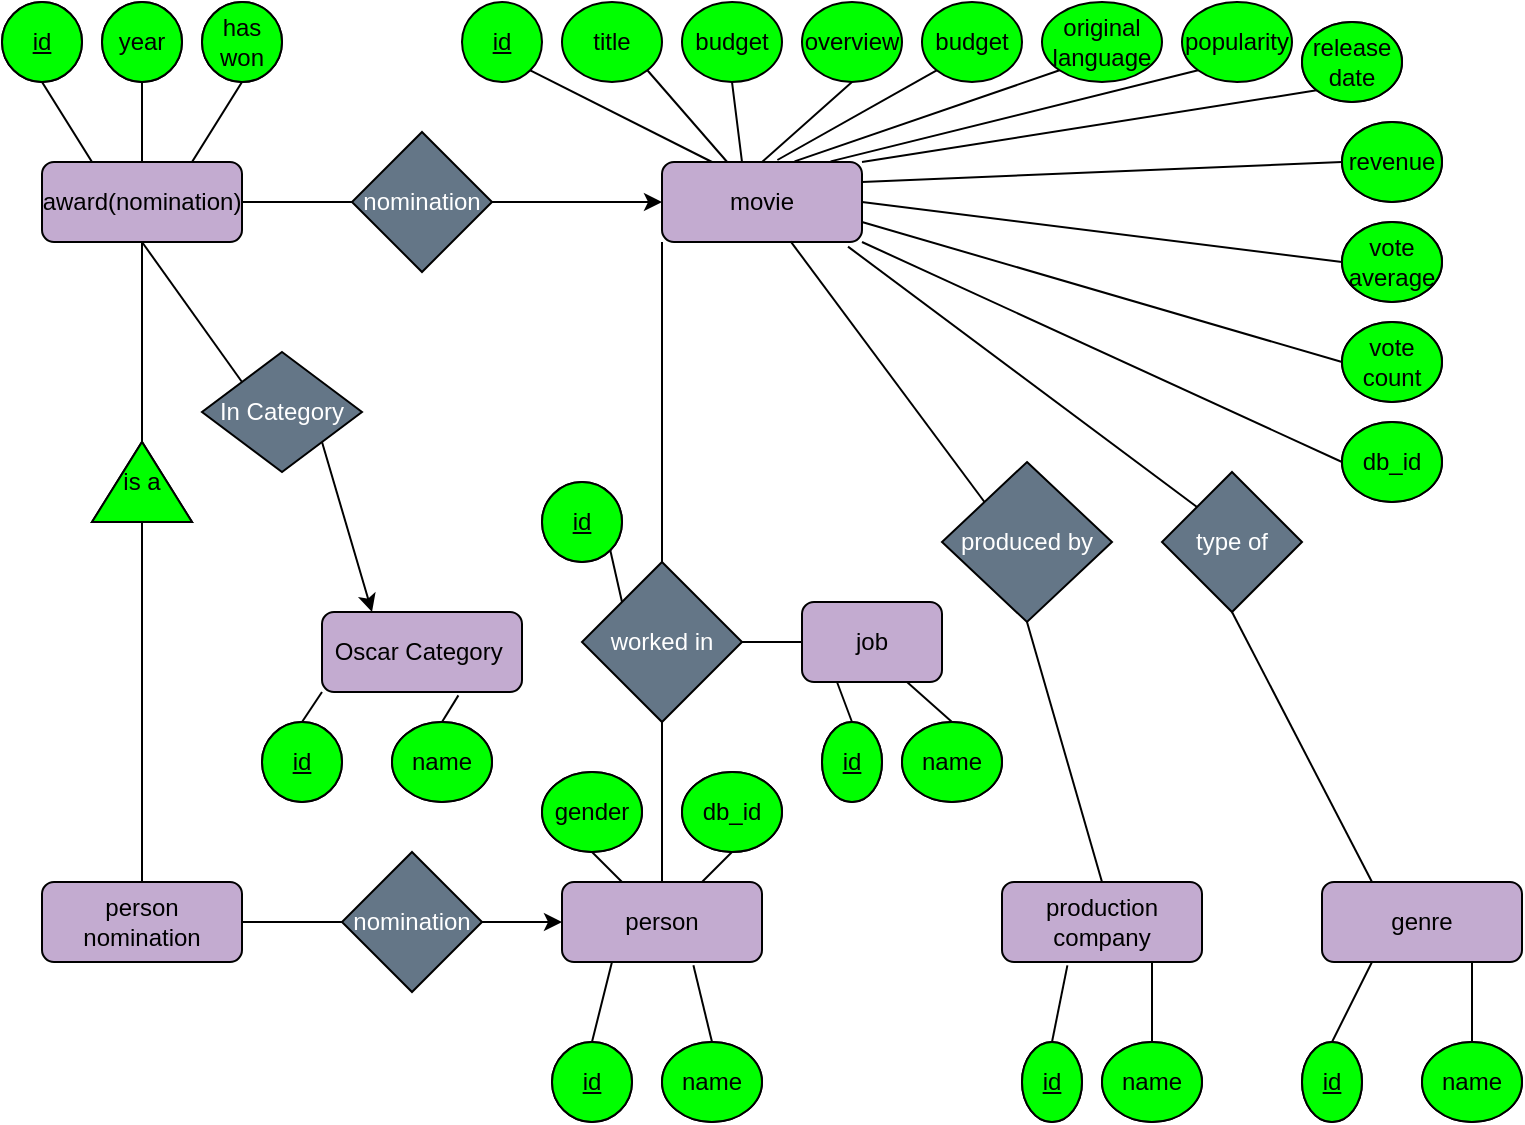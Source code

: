 <mxfile version="16.1.2" type="github">
  <diagram id="UymteN3uJPmxWQYztlvr" name="Page-1">
    <mxGraphModel dx="1209" dy="684" grid="1" gridSize="10" guides="1" tooltips="1" connect="1" arrows="1" fold="1" page="1" pageScale="1" pageWidth="850" pageHeight="1100" math="0" shadow="0">
      <root>
        <mxCell id="0" />
        <mxCell id="1" parent="0" />
        <mxCell id="pxhSSmq2vR4YPbRjKJ-k-43" style="rounded=0;orthogonalLoop=1;jettySize=auto;html=1;entryX=0;entryY=0.5;entryDx=0;entryDy=0;startArrow=none;startFill=0;endArrow=none;endFill=0;" edge="1" parent="1" target="pxhSSmq2vR4YPbRjKJ-k-39">
          <mxGeometry relative="1" as="geometry">
            <mxPoint x="440" y="150" as="sourcePoint" />
          </mxGeometry>
        </mxCell>
        <mxCell id="J_6dSlRU8AT6vWIgHPZq-2" value="movie" style="rounded=1;whiteSpace=wrap;html=1;fillColor=#C3ABD0;" parent="1" vertex="1">
          <mxGeometry x="340" y="110" width="100" height="40" as="geometry" />
        </mxCell>
        <mxCell id="J_6dSlRU8AT6vWIgHPZq-3" value="genre" style="rounded=1;whiteSpace=wrap;html=1;fillColor=#C3ABD0;" parent="1" vertex="1">
          <mxGeometry x="670" y="470" width="100" height="40" as="geometry" />
        </mxCell>
        <mxCell id="J_6dSlRU8AT6vWIgHPZq-5" value="production company" style="rounded=1;whiteSpace=wrap;html=1;fillColor=#C3ABD0;" parent="1" vertex="1">
          <mxGeometry x="510" y="470" width="100" height="40" as="geometry" />
        </mxCell>
        <mxCell id="J_6dSlRU8AT6vWIgHPZq-7" value="award(nomination)" style="rounded=1;whiteSpace=wrap;html=1;fillColor=#C3ABD0;" parent="1" vertex="1">
          <mxGeometry x="30" y="110" width="100" height="40" as="geometry" />
        </mxCell>
        <mxCell id="J_6dSlRU8AT6vWIgHPZq-9" value="person" style="rounded=1;whiteSpace=wrap;html=1;fillColor=#C3ABD0;" parent="1" vertex="1">
          <mxGeometry x="290" y="470" width="100" height="40" as="geometry" />
        </mxCell>
        <mxCell id="J_6dSlRU8AT6vWIgHPZq-11" value="&lt;font color=&quot;#ffffff&quot;&gt;nomination&lt;/font&gt;" style="rhombus;whiteSpace=wrap;html=1;fillColor=#647687;" parent="1" vertex="1">
          <mxGeometry x="185" y="95" width="70" height="70" as="geometry" />
        </mxCell>
        <mxCell id="J_6dSlRU8AT6vWIgHPZq-13" value="&lt;font color=&quot;#ffffff&quot;&gt;produced by&lt;/font&gt;" style="rhombus;whiteSpace=wrap;html=1;fillColor=#647687;" parent="1" vertex="1">
          <mxGeometry x="480" y="260" width="85" height="80" as="geometry" />
        </mxCell>
        <mxCell id="J_6dSlRU8AT6vWIgHPZq-14" value="&lt;font color=&quot;#ffffff&quot;&gt;type of&lt;/font&gt;" style="rhombus;whiteSpace=wrap;html=1;fillColor=#647687;" parent="1" vertex="1">
          <mxGeometry x="590" y="265" width="70" height="70" as="geometry" />
        </mxCell>
        <mxCell id="pxhSSmq2vR4YPbRjKJ-k-85" style="edgeStyle=none;rounded=0;orthogonalLoop=1;jettySize=auto;html=1;exitX=0;exitY=0;exitDx=0;exitDy=0;entryX=1;entryY=1;entryDx=0;entryDy=0;startArrow=none;startFill=0;endArrow=none;endFill=0;" edge="1" parent="1" source="J_6dSlRU8AT6vWIgHPZq-15" target="pxhSSmq2vR4YPbRjKJ-k-83">
          <mxGeometry relative="1" as="geometry" />
        </mxCell>
        <mxCell id="pxhSSmq2vR4YPbRjKJ-k-92" style="edgeStyle=none;rounded=0;orthogonalLoop=1;jettySize=auto;html=1;exitX=1;exitY=0.5;exitDx=0;exitDy=0;entryX=0;entryY=0.5;entryDx=0;entryDy=0;startArrow=none;startFill=0;endArrow=none;endFill=0;" edge="1" parent="1" source="J_6dSlRU8AT6vWIgHPZq-15" target="pxhSSmq2vR4YPbRjKJ-k-87">
          <mxGeometry relative="1" as="geometry" />
        </mxCell>
        <mxCell id="J_6dSlRU8AT6vWIgHPZq-15" value="&lt;font color=&quot;#ffffff&quot;&gt;worked in&lt;/font&gt;" style="rhombus;whiteSpace=wrap;html=1;fillColor=#647687;" parent="1" vertex="1">
          <mxGeometry x="300" y="310" width="80" height="80" as="geometry" />
        </mxCell>
        <mxCell id="pxhSSmq2vR4YPbRjKJ-k-1" value="" style="endArrow=none;html=1;rounded=0;exitX=0.643;exitY=0.992;exitDx=0;exitDy=0;entryX=0;entryY=0;entryDx=0;entryDy=0;exitPerimeter=0;" edge="1" parent="1" source="J_6dSlRU8AT6vWIgHPZq-2" target="J_6dSlRU8AT6vWIgHPZq-13">
          <mxGeometry width="50" height="50" relative="1" as="geometry">
            <mxPoint x="470" y="210" as="sourcePoint" />
            <mxPoint x="520" y="160" as="targetPoint" />
          </mxGeometry>
        </mxCell>
        <mxCell id="pxhSSmq2vR4YPbRjKJ-k-2" value="" style="endArrow=none;html=1;rounded=0;exitX=0.5;exitY=1;exitDx=0;exitDy=0;entryX=0.5;entryY=0;entryDx=0;entryDy=0;" edge="1" parent="1" source="J_6dSlRU8AT6vWIgHPZq-13" target="J_6dSlRU8AT6vWIgHPZq-5">
          <mxGeometry width="50" height="50" relative="1" as="geometry">
            <mxPoint x="600" y="300" as="sourcePoint" />
            <mxPoint x="650" y="250" as="targetPoint" />
            <Array as="points" />
          </mxGeometry>
        </mxCell>
        <mxCell id="pxhSSmq2vR4YPbRjKJ-k-3" value="" style="endArrow=none;html=1;rounded=0;exitX=0.93;exitY=1.058;exitDx=0;exitDy=0;entryX=0;entryY=0;entryDx=0;entryDy=0;exitPerimeter=0;" edge="1" parent="1" source="J_6dSlRU8AT6vWIgHPZq-2" target="J_6dSlRU8AT6vWIgHPZq-14">
          <mxGeometry width="50" height="50" relative="1" as="geometry">
            <mxPoint x="440" y="80" as="sourcePoint" />
            <mxPoint x="490" y="30" as="targetPoint" />
          </mxGeometry>
        </mxCell>
        <mxCell id="pxhSSmq2vR4YPbRjKJ-k-4" value="" style="endArrow=none;html=1;rounded=0;entryX=0.25;entryY=0;entryDx=0;entryDy=0;exitX=0.5;exitY=1;exitDx=0;exitDy=0;" edge="1" parent="1" source="J_6dSlRU8AT6vWIgHPZq-14" target="J_6dSlRU8AT6vWIgHPZq-3">
          <mxGeometry width="50" height="50" relative="1" as="geometry">
            <mxPoint x="610" y="80" as="sourcePoint" />
            <mxPoint x="660" y="30" as="targetPoint" />
            <Array as="points" />
          </mxGeometry>
        </mxCell>
        <mxCell id="pxhSSmq2vR4YPbRjKJ-k-6" value="" style="endArrow=none;html=1;rounded=0;exitX=0.5;exitY=0;exitDx=0;exitDy=0;entryX=0;entryY=1;entryDx=0;entryDy=0;" edge="1" parent="1" source="J_6dSlRU8AT6vWIgHPZq-15" target="J_6dSlRU8AT6vWIgHPZq-2">
          <mxGeometry width="50" height="50" relative="1" as="geometry">
            <mxPoint x="340" y="200" as="sourcePoint" />
            <mxPoint x="390" y="150" as="targetPoint" />
          </mxGeometry>
        </mxCell>
        <mxCell id="pxhSSmq2vR4YPbRjKJ-k-7" value="" style="endArrow=none;html=1;rounded=0;exitX=0.5;exitY=0;exitDx=0;exitDy=0;entryX=0.5;entryY=1;entryDx=0;entryDy=0;" edge="1" parent="1" source="J_6dSlRU8AT6vWIgHPZq-9" target="J_6dSlRU8AT6vWIgHPZq-15">
          <mxGeometry width="50" height="50" relative="1" as="geometry">
            <mxPoint x="350" y="310" as="sourcePoint" />
            <mxPoint x="400" y="260" as="targetPoint" />
          </mxGeometry>
        </mxCell>
        <mxCell id="pxhSSmq2vR4YPbRjKJ-k-8" value="" style="endArrow=classic;html=1;rounded=0;exitX=1;exitY=0.5;exitDx=0;exitDy=0;endFill=1;" edge="1" parent="1" source="J_6dSlRU8AT6vWIgHPZq-11">
          <mxGeometry width="50" height="50" relative="1" as="geometry">
            <mxPoint x="290" y="180" as="sourcePoint" />
            <mxPoint x="340" y="130" as="targetPoint" />
          </mxGeometry>
        </mxCell>
        <mxCell id="pxhSSmq2vR4YPbRjKJ-k-9" value="" style="endArrow=none;html=1;rounded=0;entryX=0;entryY=0.5;entryDx=0;entryDy=0;exitX=1;exitY=0.5;exitDx=0;exitDy=0;" edge="1" parent="1" source="J_6dSlRU8AT6vWIgHPZq-7" target="J_6dSlRU8AT6vWIgHPZq-11">
          <mxGeometry width="50" height="50" relative="1" as="geometry">
            <mxPoint x="170" y="270" as="sourcePoint" />
            <mxPoint x="220" y="220" as="targetPoint" />
          </mxGeometry>
        </mxCell>
        <mxCell id="pxhSSmq2vR4YPbRjKJ-k-12" value="&lt;font color=&quot;#ffffff&quot;&gt;In Category&lt;/font&gt;" style="rhombus;whiteSpace=wrap;html=1;fillColor=#647687;" vertex="1" parent="1">
          <mxGeometry x="110" y="205" width="80" height="60" as="geometry" />
        </mxCell>
        <mxCell id="pxhSSmq2vR4YPbRjKJ-k-14" value="Oscar Category&amp;nbsp;" style="rounded=1;whiteSpace=wrap;html=1;fillColor=#C3ABD0;" vertex="1" parent="1">
          <mxGeometry x="170" y="335" width="100" height="40" as="geometry" />
        </mxCell>
        <mxCell id="pxhSSmq2vR4YPbRjKJ-k-15" value="" style="endArrow=none;html=1;rounded=0;entryX=1;entryY=1;entryDx=0;entryDy=0;exitX=0.25;exitY=0;exitDx=0;exitDy=0;endFill=0;startArrow=classic;startFill=1;" edge="1" parent="1" source="pxhSSmq2vR4YPbRjKJ-k-14" target="pxhSSmq2vR4YPbRjKJ-k-12">
          <mxGeometry width="50" height="50" relative="1" as="geometry">
            <mxPoint x="130" y="520" as="sourcePoint" />
            <mxPoint x="180" y="470" as="targetPoint" />
          </mxGeometry>
        </mxCell>
        <mxCell id="pxhSSmq2vR4YPbRjKJ-k-16" value="" style="endArrow=none;html=1;rounded=0;entryX=0.5;entryY=1;entryDx=0;entryDy=0;exitX=0;exitY=0;exitDx=0;exitDy=0;" edge="1" parent="1" source="pxhSSmq2vR4YPbRjKJ-k-12" target="J_6dSlRU8AT6vWIgHPZq-7">
          <mxGeometry width="50" height="50" relative="1" as="geometry">
            <mxPoint x="90" y="370" as="sourcePoint" />
            <mxPoint x="140" y="320" as="targetPoint" />
          </mxGeometry>
        </mxCell>
        <mxCell id="pxhSSmq2vR4YPbRjKJ-k-17" value="is a" style="triangle;whiteSpace=wrap;html=1;direction=north;" vertex="1" parent="1">
          <mxGeometry x="55" y="250" width="50" height="40" as="geometry" />
        </mxCell>
        <mxCell id="pxhSSmq2vR4YPbRjKJ-k-19" value="person nomination" style="rounded=1;whiteSpace=wrap;html=1;fillColor=#C3ABD0;" vertex="1" parent="1">
          <mxGeometry x="30" y="470" width="100" height="40" as="geometry" />
        </mxCell>
        <mxCell id="pxhSSmq2vR4YPbRjKJ-k-20" value="" style="endArrow=none;html=1;rounded=0;exitX=1;exitY=0.5;exitDx=0;exitDy=0;" edge="1" parent="1" source="pxhSSmq2vR4YPbRjKJ-k-17">
          <mxGeometry width="50" height="50" relative="1" as="geometry">
            <mxPoint x="30" y="200" as="sourcePoint" />
            <mxPoint x="80" y="150" as="targetPoint" />
          </mxGeometry>
        </mxCell>
        <mxCell id="pxhSSmq2vR4YPbRjKJ-k-23" value="&lt;font color=&quot;#ffffff&quot;&gt;nomination&lt;/font&gt;" style="rhombus;whiteSpace=wrap;html=1;fillColor=#647687;" vertex="1" parent="1">
          <mxGeometry x="180" y="455" width="70" height="70" as="geometry" />
        </mxCell>
        <mxCell id="pxhSSmq2vR4YPbRjKJ-k-25" value="" style="endArrow=none;html=1;rounded=0;entryX=0;entryY=0.5;entryDx=0;entryDy=0;exitX=1;exitY=0.5;exitDx=0;exitDy=0;" edge="1" parent="1" source="pxhSSmq2vR4YPbRjKJ-k-19" target="pxhSSmq2vR4YPbRjKJ-k-23">
          <mxGeometry width="50" height="50" relative="1" as="geometry">
            <mxPoint x="125" y="489.5" as="sourcePoint" />
            <mxPoint x="180" y="489.5" as="targetPoint" />
          </mxGeometry>
        </mxCell>
        <mxCell id="pxhSSmq2vR4YPbRjKJ-k-26" value="" style="endArrow=classic;html=1;rounded=0;exitX=1;exitY=0.5;exitDx=0;exitDy=0;endFill=1;entryX=0;entryY=0.5;entryDx=0;entryDy=0;" edge="1" parent="1" source="pxhSSmq2vR4YPbRjKJ-k-23" target="J_6dSlRU8AT6vWIgHPZq-9">
          <mxGeometry width="50" height="50" relative="1" as="geometry">
            <mxPoint x="250" y="489.5" as="sourcePoint" />
            <mxPoint x="335" y="489.5" as="targetPoint" />
          </mxGeometry>
        </mxCell>
        <mxCell id="pxhSSmq2vR4YPbRjKJ-k-54" style="edgeStyle=none;rounded=0;orthogonalLoop=1;jettySize=auto;html=1;exitX=1;exitY=1;exitDx=0;exitDy=0;entryX=0.25;entryY=0;entryDx=0;entryDy=0;startArrow=none;startFill=0;endArrow=none;endFill=0;" edge="1" parent="1" source="pxhSSmq2vR4YPbRjKJ-k-27" target="J_6dSlRU8AT6vWIgHPZq-2">
          <mxGeometry relative="1" as="geometry" />
        </mxCell>
        <mxCell id="pxhSSmq2vR4YPbRjKJ-k-27" value="&lt;u&gt;id&lt;/u&gt;" style="ellipse;whiteSpace=wrap;html=1;fillColor=#00FF00;" vertex="1" parent="1">
          <mxGeometry x="240" y="30" width="40" height="40" as="geometry" />
        </mxCell>
        <mxCell id="pxhSSmq2vR4YPbRjKJ-k-53" style="edgeStyle=none;rounded=0;orthogonalLoop=1;jettySize=auto;html=1;exitX=1;exitY=1;exitDx=0;exitDy=0;startArrow=none;startFill=0;endArrow=none;endFill=0;" edge="1" parent="1" source="pxhSSmq2vR4YPbRjKJ-k-28" target="J_6dSlRU8AT6vWIgHPZq-2">
          <mxGeometry relative="1" as="geometry" />
        </mxCell>
        <mxCell id="pxhSSmq2vR4YPbRjKJ-k-28" value="title" style="ellipse;whiteSpace=wrap;html=1;fillColor=#00FF00;" vertex="1" parent="1">
          <mxGeometry x="290" y="30" width="50" height="40" as="geometry" />
        </mxCell>
        <mxCell id="pxhSSmq2vR4YPbRjKJ-k-52" style="edgeStyle=none;rounded=0;orthogonalLoop=1;jettySize=auto;html=1;exitX=0.5;exitY=1;exitDx=0;exitDy=0;startArrow=none;startFill=0;endArrow=none;endFill=0;" edge="1" parent="1" source="pxhSSmq2vR4YPbRjKJ-k-29">
          <mxGeometry relative="1" as="geometry">
            <mxPoint x="380" y="110" as="targetPoint" />
          </mxGeometry>
        </mxCell>
        <mxCell id="pxhSSmq2vR4YPbRjKJ-k-29" value="budget" style="ellipse;whiteSpace=wrap;html=1;fillColor=#00FF00;" vertex="1" parent="1">
          <mxGeometry x="350" y="30" width="50" height="40" as="geometry" />
        </mxCell>
        <mxCell id="pxhSSmq2vR4YPbRjKJ-k-51" style="edgeStyle=none;rounded=0;orthogonalLoop=1;jettySize=auto;html=1;exitX=0.5;exitY=1;exitDx=0;exitDy=0;entryX=0.5;entryY=0;entryDx=0;entryDy=0;startArrow=none;startFill=0;endArrow=none;endFill=0;" edge="1" parent="1" source="pxhSSmq2vR4YPbRjKJ-k-30" target="J_6dSlRU8AT6vWIgHPZq-2">
          <mxGeometry relative="1" as="geometry" />
        </mxCell>
        <mxCell id="pxhSSmq2vR4YPbRjKJ-k-30" value="overview" style="ellipse;whiteSpace=wrap;html=1;fillColor=#00FF00;" vertex="1" parent="1">
          <mxGeometry x="410" y="30" width="50" height="40" as="geometry" />
        </mxCell>
        <mxCell id="pxhSSmq2vR4YPbRjKJ-k-49" style="edgeStyle=none;rounded=0;orthogonalLoop=1;jettySize=auto;html=1;exitX=0;exitY=1;exitDx=0;exitDy=0;entryX=0.663;entryY=-0.008;entryDx=0;entryDy=0;entryPerimeter=0;startArrow=none;startFill=0;endArrow=none;endFill=0;" edge="1" parent="1" source="pxhSSmq2vR4YPbRjKJ-k-31" target="J_6dSlRU8AT6vWIgHPZq-2">
          <mxGeometry relative="1" as="geometry" />
        </mxCell>
        <mxCell id="pxhSSmq2vR4YPbRjKJ-k-31" value="original&lt;br&gt;language" style="ellipse;whiteSpace=wrap;html=1;fillColor=#00FF00;" vertex="1" parent="1">
          <mxGeometry x="530" y="30" width="60" height="40" as="geometry" />
        </mxCell>
        <mxCell id="pxhSSmq2vR4YPbRjKJ-k-32" style="edgeStyle=orthogonalEdgeStyle;rounded=0;orthogonalLoop=1;jettySize=auto;html=1;exitX=0.5;exitY=1;exitDx=0;exitDy=0;startArrow=classic;startFill=1;endArrow=none;endFill=0;" edge="1" parent="1" source="pxhSSmq2vR4YPbRjKJ-k-29" target="pxhSSmq2vR4YPbRjKJ-k-29">
          <mxGeometry relative="1" as="geometry" />
        </mxCell>
        <mxCell id="pxhSSmq2vR4YPbRjKJ-k-34" value="" style="endArrow=none;html=1;rounded=0;exitX=0.5;exitY=0;exitDx=0;exitDy=0;entryX=0;entryY=0.5;entryDx=0;entryDy=0;" edge="1" parent="1" source="pxhSSmq2vR4YPbRjKJ-k-19" target="pxhSSmq2vR4YPbRjKJ-k-17">
          <mxGeometry width="50" height="50" relative="1" as="geometry">
            <mxPoint x="79.5" y="470" as="sourcePoint" />
            <mxPoint x="79.5" y="370" as="targetPoint" />
          </mxGeometry>
        </mxCell>
        <mxCell id="pxhSSmq2vR4YPbRjKJ-k-46" style="edgeStyle=none;rounded=0;orthogonalLoop=1;jettySize=auto;html=1;exitX=0;exitY=0.5;exitDx=0;exitDy=0;startArrow=none;startFill=0;endArrow=none;endFill=0;" edge="1" parent="1" source="pxhSSmq2vR4YPbRjKJ-k-35">
          <mxGeometry relative="1" as="geometry">
            <mxPoint x="440" y="120" as="targetPoint" />
          </mxGeometry>
        </mxCell>
        <mxCell id="pxhSSmq2vR4YPbRjKJ-k-35" value="revenue" style="ellipse;whiteSpace=wrap;html=1;" vertex="1" parent="1">
          <mxGeometry x="680" y="90" width="50" height="40" as="geometry" />
        </mxCell>
        <mxCell id="pxhSSmq2vR4YPbRjKJ-k-47" style="edgeStyle=none;rounded=0;orthogonalLoop=1;jettySize=auto;html=1;exitX=0;exitY=1;exitDx=0;exitDy=0;entryX=1;entryY=0;entryDx=0;entryDy=0;startArrow=none;startFill=0;endArrow=none;endFill=0;" edge="1" parent="1" source="pxhSSmq2vR4YPbRjKJ-k-36" target="J_6dSlRU8AT6vWIgHPZq-2">
          <mxGeometry relative="1" as="geometry" />
        </mxCell>
        <mxCell id="pxhSSmq2vR4YPbRjKJ-k-36" value="release&lt;br&gt;date" style="ellipse;whiteSpace=wrap;html=1;" vertex="1" parent="1">
          <mxGeometry x="660" y="40" width="50" height="40" as="geometry" />
        </mxCell>
        <mxCell id="pxhSSmq2vR4YPbRjKJ-k-48" style="edgeStyle=none;rounded=0;orthogonalLoop=1;jettySize=auto;html=1;exitX=0;exitY=1;exitDx=0;exitDy=0;entryX=0.843;entryY=-0.008;entryDx=0;entryDy=0;entryPerimeter=0;startArrow=none;startFill=0;endArrow=none;endFill=0;" edge="1" parent="1" source="pxhSSmq2vR4YPbRjKJ-k-37" target="J_6dSlRU8AT6vWIgHPZq-2">
          <mxGeometry relative="1" as="geometry" />
        </mxCell>
        <mxCell id="pxhSSmq2vR4YPbRjKJ-k-37" value="popularity" style="ellipse;whiteSpace=wrap;html=1;fillColor=#00FF00;" vertex="1" parent="1">
          <mxGeometry x="600" y="30" width="55" height="40" as="geometry" />
        </mxCell>
        <mxCell id="pxhSSmq2vR4YPbRjKJ-k-50" style="edgeStyle=none;rounded=0;orthogonalLoop=1;jettySize=auto;html=1;exitX=0;exitY=1;exitDx=0;exitDy=0;entryX=0.577;entryY=-0.025;entryDx=0;entryDy=0;entryPerimeter=0;startArrow=none;startFill=0;endArrow=none;endFill=0;" edge="1" parent="1" source="pxhSSmq2vR4YPbRjKJ-k-38" target="J_6dSlRU8AT6vWIgHPZq-2">
          <mxGeometry relative="1" as="geometry" />
        </mxCell>
        <mxCell id="pxhSSmq2vR4YPbRjKJ-k-38" value="budget" style="ellipse;whiteSpace=wrap;html=1;fillColor=#00FF00;" vertex="1" parent="1">
          <mxGeometry x="470" y="30" width="50" height="40" as="geometry" />
        </mxCell>
        <mxCell id="pxhSSmq2vR4YPbRjKJ-k-39" value="db_id" style="ellipse;whiteSpace=wrap;html=1;" vertex="1" parent="1">
          <mxGeometry x="680" y="240" width="50" height="40" as="geometry" />
        </mxCell>
        <mxCell id="pxhSSmq2vR4YPbRjKJ-k-44" style="edgeStyle=none;rounded=0;orthogonalLoop=1;jettySize=auto;html=1;exitX=0;exitY=0.5;exitDx=0;exitDy=0;startArrow=none;startFill=0;endArrow=none;endFill=0;" edge="1" parent="1" source="pxhSSmq2vR4YPbRjKJ-k-40">
          <mxGeometry relative="1" as="geometry">
            <mxPoint x="440" y="140" as="targetPoint" />
          </mxGeometry>
        </mxCell>
        <mxCell id="pxhSSmq2vR4YPbRjKJ-k-40" value="vote&lt;br&gt;count" style="ellipse;whiteSpace=wrap;html=1;" vertex="1" parent="1">
          <mxGeometry x="680" y="190" width="50" height="40" as="geometry" />
        </mxCell>
        <mxCell id="pxhSSmq2vR4YPbRjKJ-k-45" style="edgeStyle=none;rounded=0;orthogonalLoop=1;jettySize=auto;html=1;exitX=0;exitY=0.5;exitDx=0;exitDy=0;startArrow=none;startFill=0;endArrow=none;endFill=0;" edge="1" parent="1" source="pxhSSmq2vR4YPbRjKJ-k-41">
          <mxGeometry relative="1" as="geometry">
            <mxPoint x="440" y="130" as="targetPoint" />
          </mxGeometry>
        </mxCell>
        <mxCell id="pxhSSmq2vR4YPbRjKJ-k-41" value="vote&lt;br&gt;average" style="ellipse;whiteSpace=wrap;html=1;" vertex="1" parent="1">
          <mxGeometry x="680" y="140" width="50" height="40" as="geometry" />
        </mxCell>
        <mxCell id="pxhSSmq2vR4YPbRjKJ-k-63" style="edgeStyle=none;rounded=0;orthogonalLoop=1;jettySize=auto;html=1;exitX=0.5;exitY=0;exitDx=0;exitDy=0;entryX=0.75;entryY=1;entryDx=0;entryDy=0;startArrow=none;startFill=0;endArrow=none;endFill=0;" edge="1" parent="1" source="pxhSSmq2vR4YPbRjKJ-k-56" target="J_6dSlRU8AT6vWIgHPZq-3">
          <mxGeometry relative="1" as="geometry" />
        </mxCell>
        <mxCell id="pxhSSmq2vR4YPbRjKJ-k-56" value="name" style="ellipse;whiteSpace=wrap;html=1;" vertex="1" parent="1">
          <mxGeometry x="720" y="550" width="50" height="40" as="geometry" />
        </mxCell>
        <mxCell id="pxhSSmq2vR4YPbRjKJ-k-62" style="edgeStyle=none;rounded=0;orthogonalLoop=1;jettySize=auto;html=1;exitX=0.5;exitY=0;exitDx=0;exitDy=0;entryX=0.25;entryY=1;entryDx=0;entryDy=0;startArrow=none;startFill=0;endArrow=none;endFill=0;" edge="1" parent="1" source="pxhSSmq2vR4YPbRjKJ-k-57" target="J_6dSlRU8AT6vWIgHPZq-3">
          <mxGeometry relative="1" as="geometry" />
        </mxCell>
        <mxCell id="pxhSSmq2vR4YPbRjKJ-k-57" value="&lt;u&gt;id&lt;/u&gt;" style="ellipse;whiteSpace=wrap;html=1;" vertex="1" parent="1">
          <mxGeometry x="660" y="550" width="30" height="40" as="geometry" />
        </mxCell>
        <mxCell id="pxhSSmq2vR4YPbRjKJ-k-61" style="edgeStyle=none;rounded=0;orthogonalLoop=1;jettySize=auto;html=1;exitX=0.5;exitY=0;exitDx=0;exitDy=0;entryX=0.327;entryY=1.042;entryDx=0;entryDy=0;entryPerimeter=0;startArrow=none;startFill=0;endArrow=none;endFill=0;" edge="1" parent="1" source="pxhSSmq2vR4YPbRjKJ-k-58" target="J_6dSlRU8AT6vWIgHPZq-5">
          <mxGeometry relative="1" as="geometry" />
        </mxCell>
        <mxCell id="pxhSSmq2vR4YPbRjKJ-k-58" value="&lt;u&gt;id&lt;/u&gt;" style="ellipse;whiteSpace=wrap;html=1;" vertex="1" parent="1">
          <mxGeometry x="520" y="550" width="30" height="40" as="geometry" />
        </mxCell>
        <mxCell id="pxhSSmq2vR4YPbRjKJ-k-60" style="edgeStyle=none;rounded=0;orthogonalLoop=1;jettySize=auto;html=1;exitX=0.5;exitY=0;exitDx=0;exitDy=0;entryX=0.75;entryY=1;entryDx=0;entryDy=0;startArrow=none;startFill=0;endArrow=none;endFill=0;" edge="1" parent="1" source="pxhSSmq2vR4YPbRjKJ-k-59" target="J_6dSlRU8AT6vWIgHPZq-5">
          <mxGeometry relative="1" as="geometry" />
        </mxCell>
        <mxCell id="pxhSSmq2vR4YPbRjKJ-k-59" value="name" style="ellipse;whiteSpace=wrap;html=1;" vertex="1" parent="1">
          <mxGeometry x="560" y="550" width="50" height="40" as="geometry" />
        </mxCell>
        <mxCell id="pxhSSmq2vR4YPbRjKJ-k-71" style="edgeStyle=none;rounded=0;orthogonalLoop=1;jettySize=auto;html=1;exitX=0.5;exitY=0;exitDx=0;exitDy=0;entryX=0.25;entryY=1;entryDx=0;entryDy=0;startArrow=none;startFill=0;endArrow=none;endFill=0;" edge="1" parent="1" source="pxhSSmq2vR4YPbRjKJ-k-64" target="J_6dSlRU8AT6vWIgHPZq-9">
          <mxGeometry relative="1" as="geometry" />
        </mxCell>
        <mxCell id="pxhSSmq2vR4YPbRjKJ-k-64" value="&lt;u&gt;id&lt;/u&gt;" style="ellipse;whiteSpace=wrap;html=1;fillColor=#00FF00;" vertex="1" parent="1">
          <mxGeometry x="285" y="550" width="40" height="40" as="geometry" />
        </mxCell>
        <mxCell id="pxhSSmq2vR4YPbRjKJ-k-70" style="edgeStyle=none;rounded=0;orthogonalLoop=1;jettySize=auto;html=1;exitX=0.5;exitY=0;exitDx=0;exitDy=0;entryX=0.657;entryY=1.042;entryDx=0;entryDy=0;entryPerimeter=0;startArrow=none;startFill=0;endArrow=none;endFill=0;" edge="1" parent="1" source="pxhSSmq2vR4YPbRjKJ-k-65" target="J_6dSlRU8AT6vWIgHPZq-9">
          <mxGeometry relative="1" as="geometry" />
        </mxCell>
        <mxCell id="pxhSSmq2vR4YPbRjKJ-k-65" value="name" style="ellipse;whiteSpace=wrap;html=1;" vertex="1" parent="1">
          <mxGeometry x="340" y="550" width="50" height="40" as="geometry" />
        </mxCell>
        <mxCell id="pxhSSmq2vR4YPbRjKJ-k-69" style="edgeStyle=none;rounded=0;orthogonalLoop=1;jettySize=auto;html=1;exitX=0.5;exitY=1;exitDx=0;exitDy=0;startArrow=none;startFill=0;endArrow=none;endFill=0;" edge="1" parent="1" source="pxhSSmq2vR4YPbRjKJ-k-66">
          <mxGeometry relative="1" as="geometry">
            <mxPoint x="360" y="470" as="targetPoint" />
          </mxGeometry>
        </mxCell>
        <mxCell id="pxhSSmq2vR4YPbRjKJ-k-66" value="db_id" style="ellipse;whiteSpace=wrap;html=1;" vertex="1" parent="1">
          <mxGeometry x="350" y="415" width="50" height="40" as="geometry" />
        </mxCell>
        <mxCell id="pxhSSmq2vR4YPbRjKJ-k-68" style="edgeStyle=none;rounded=0;orthogonalLoop=1;jettySize=auto;html=1;exitX=0.5;exitY=1;exitDx=0;exitDy=0;startArrow=none;startFill=0;endArrow=none;endFill=0;" edge="1" parent="1" source="pxhSSmq2vR4YPbRjKJ-k-67" target="J_6dSlRU8AT6vWIgHPZq-9">
          <mxGeometry relative="1" as="geometry" />
        </mxCell>
        <mxCell id="pxhSSmq2vR4YPbRjKJ-k-67" value="gender" style="ellipse;whiteSpace=wrap;html=1;" vertex="1" parent="1">
          <mxGeometry x="280" y="415" width="50" height="40" as="geometry" />
        </mxCell>
        <mxCell id="pxhSSmq2vR4YPbRjKJ-k-78" style="edgeStyle=none;rounded=0;orthogonalLoop=1;jettySize=auto;html=1;exitX=0.5;exitY=1;exitDx=0;exitDy=0;entryX=0.25;entryY=0;entryDx=0;entryDy=0;startArrow=none;startFill=0;endArrow=none;endFill=0;" edge="1" parent="1" source="pxhSSmq2vR4YPbRjKJ-k-72" target="J_6dSlRU8AT6vWIgHPZq-7">
          <mxGeometry relative="1" as="geometry" />
        </mxCell>
        <mxCell id="pxhSSmq2vR4YPbRjKJ-k-72" value="&lt;u&gt;id&lt;/u&gt;" style="ellipse;whiteSpace=wrap;html=1;" vertex="1" parent="1">
          <mxGeometry x="10" y="30" width="40" height="40" as="geometry" />
        </mxCell>
        <mxCell id="pxhSSmq2vR4YPbRjKJ-k-77" style="edgeStyle=none;rounded=0;orthogonalLoop=1;jettySize=auto;html=1;exitX=0.5;exitY=1;exitDx=0;exitDy=0;entryX=0.5;entryY=0;entryDx=0;entryDy=0;startArrow=none;startFill=0;endArrow=none;endFill=0;" edge="1" parent="1" source="pxhSSmq2vR4YPbRjKJ-k-73" target="J_6dSlRU8AT6vWIgHPZq-7">
          <mxGeometry relative="1" as="geometry" />
        </mxCell>
        <mxCell id="pxhSSmq2vR4YPbRjKJ-k-73" value="year" style="ellipse;whiteSpace=wrap;html=1;" vertex="1" parent="1">
          <mxGeometry x="60" y="30" width="40" height="40" as="geometry" />
        </mxCell>
        <mxCell id="pxhSSmq2vR4YPbRjKJ-k-76" style="edgeStyle=none;rounded=0;orthogonalLoop=1;jettySize=auto;html=1;exitX=0.5;exitY=1;exitDx=0;exitDy=0;entryX=0.75;entryY=0;entryDx=0;entryDy=0;startArrow=none;startFill=0;endArrow=none;endFill=0;" edge="1" parent="1" source="pxhSSmq2vR4YPbRjKJ-k-74" target="J_6dSlRU8AT6vWIgHPZq-7">
          <mxGeometry relative="1" as="geometry" />
        </mxCell>
        <mxCell id="pxhSSmq2vR4YPbRjKJ-k-74" value="has&lt;br&gt;won" style="ellipse;whiteSpace=wrap;html=1;" vertex="1" parent="1">
          <mxGeometry x="110" y="30" width="40" height="40" as="geometry" />
        </mxCell>
        <mxCell id="pxhSSmq2vR4YPbRjKJ-k-79" style="edgeStyle=none;rounded=0;orthogonalLoop=1;jettySize=auto;html=1;exitX=0.5;exitY=0;exitDx=0;exitDy=0;entryX=0;entryY=1;entryDx=0;entryDy=0;startArrow=none;startFill=0;endArrow=none;endFill=0;" edge="1" parent="1" source="pxhSSmq2vR4YPbRjKJ-k-80" target="pxhSSmq2vR4YPbRjKJ-k-14">
          <mxGeometry relative="1" as="geometry">
            <mxPoint x="197.5" y="375" as="targetPoint" />
          </mxGeometry>
        </mxCell>
        <mxCell id="pxhSSmq2vR4YPbRjKJ-k-80" value="&lt;u&gt;id&lt;/u&gt;" style="ellipse;whiteSpace=wrap;html=1;" vertex="1" parent="1">
          <mxGeometry x="140" y="390" width="40" height="40" as="geometry" />
        </mxCell>
        <mxCell id="pxhSSmq2vR4YPbRjKJ-k-81" style="edgeStyle=none;rounded=0;orthogonalLoop=1;jettySize=auto;html=1;exitX=0.5;exitY=0;exitDx=0;exitDy=0;entryX=0.657;entryY=1.042;entryDx=0;entryDy=0;entryPerimeter=0;startArrow=none;startFill=0;endArrow=none;endFill=0;" edge="1" parent="1" source="pxhSSmq2vR4YPbRjKJ-k-82">
          <mxGeometry relative="1" as="geometry">
            <mxPoint x="238.2" y="376.68" as="targetPoint" />
          </mxGeometry>
        </mxCell>
        <mxCell id="pxhSSmq2vR4YPbRjKJ-k-82" value="name" style="ellipse;whiteSpace=wrap;html=1;" vertex="1" parent="1">
          <mxGeometry x="205" y="390" width="50" height="40" as="geometry" />
        </mxCell>
        <mxCell id="pxhSSmq2vR4YPbRjKJ-k-83" value="&lt;u&gt;id&lt;/u&gt;" style="ellipse;whiteSpace=wrap;html=1;" vertex="1" parent="1">
          <mxGeometry x="280" y="270" width="40" height="40" as="geometry" />
        </mxCell>
        <mxCell id="pxhSSmq2vR4YPbRjKJ-k-87" value="job" style="rounded=1;whiteSpace=wrap;html=1;fillColor=#C3ABD0;" vertex="1" parent="1">
          <mxGeometry x="410" y="330" width="70" height="40" as="geometry" />
        </mxCell>
        <mxCell id="pxhSSmq2vR4YPbRjKJ-k-88" style="edgeStyle=none;rounded=0;orthogonalLoop=1;jettySize=auto;html=1;exitX=0.5;exitY=0;exitDx=0;exitDy=0;entryX=0.75;entryY=1;entryDx=0;entryDy=0;startArrow=none;startFill=0;endArrow=none;endFill=0;" edge="1" parent="1" source="pxhSSmq2vR4YPbRjKJ-k-89" target="pxhSSmq2vR4YPbRjKJ-k-87">
          <mxGeometry relative="1" as="geometry" />
        </mxCell>
        <mxCell id="pxhSSmq2vR4YPbRjKJ-k-89" value="name" style="ellipse;whiteSpace=wrap;html=1;" vertex="1" parent="1">
          <mxGeometry x="460" y="390" width="50" height="40" as="geometry" />
        </mxCell>
        <mxCell id="pxhSSmq2vR4YPbRjKJ-k-90" style="edgeStyle=none;rounded=0;orthogonalLoop=1;jettySize=auto;html=1;exitX=0.5;exitY=0;exitDx=0;exitDy=0;entryX=0.25;entryY=1;entryDx=0;entryDy=0;startArrow=none;startFill=0;endArrow=none;endFill=0;" edge="1" parent="1" source="pxhSSmq2vR4YPbRjKJ-k-91" target="pxhSSmq2vR4YPbRjKJ-k-87">
          <mxGeometry relative="1" as="geometry" />
        </mxCell>
        <mxCell id="pxhSSmq2vR4YPbRjKJ-k-91" value="&lt;u&gt;id&lt;/u&gt;" style="ellipse;whiteSpace=wrap;html=1;" vertex="1" parent="1">
          <mxGeometry x="420" y="390" width="30" height="40" as="geometry" />
        </mxCell>
        <mxCell id="pxhSSmq2vR4YPbRjKJ-k-94" value="&lt;u&gt;id&lt;/u&gt;" style="ellipse;whiteSpace=wrap;html=1;fillColor=#00FF00;" vertex="1" parent="1">
          <mxGeometry x="285" y="550" width="40" height="40" as="geometry" />
        </mxCell>
        <mxCell id="pxhSSmq2vR4YPbRjKJ-k-95" value="name" style="ellipse;whiteSpace=wrap;html=1;fillColor=#00FF00;" vertex="1" parent="1">
          <mxGeometry x="340" y="550" width="50" height="40" as="geometry" />
        </mxCell>
        <mxCell id="pxhSSmq2vR4YPbRjKJ-k-96" value="&lt;u&gt;id&lt;/u&gt;" style="ellipse;whiteSpace=wrap;html=1;fillColor=#00FF00;" vertex="1" parent="1">
          <mxGeometry x="520" y="550" width="30" height="40" as="geometry" />
        </mxCell>
        <mxCell id="pxhSSmq2vR4YPbRjKJ-k-97" value="name" style="ellipse;whiteSpace=wrap;html=1;fillColor=#00FF00;" vertex="1" parent="1">
          <mxGeometry x="560" y="550" width="50" height="40" as="geometry" />
        </mxCell>
        <mxCell id="pxhSSmq2vR4YPbRjKJ-k-98" value="&lt;u&gt;id&lt;/u&gt;" style="ellipse;whiteSpace=wrap;html=1;fillColor=#00FF00;" vertex="1" parent="1">
          <mxGeometry x="660" y="550" width="30" height="40" as="geometry" />
        </mxCell>
        <mxCell id="pxhSSmq2vR4YPbRjKJ-k-99" value="name" style="ellipse;whiteSpace=wrap;html=1;fillColor=#00FF00;" vertex="1" parent="1">
          <mxGeometry x="720" y="550" width="50" height="40" as="geometry" />
        </mxCell>
        <mxCell id="pxhSSmq2vR4YPbRjKJ-k-100" value="name" style="ellipse;whiteSpace=wrap;html=1;fillColor=#00FF00;" vertex="1" parent="1">
          <mxGeometry x="460" y="390" width="50" height="40" as="geometry" />
        </mxCell>
        <mxCell id="pxhSSmq2vR4YPbRjKJ-k-101" value="&lt;u&gt;id&lt;/u&gt;" style="ellipse;whiteSpace=wrap;html=1;fillColor=#00FF00;" vertex="1" parent="1">
          <mxGeometry x="420" y="390" width="30" height="40" as="geometry" />
        </mxCell>
        <mxCell id="pxhSSmq2vR4YPbRjKJ-k-102" value="db_id" style="ellipse;whiteSpace=wrap;html=1;fillColor=#00FF00;" vertex="1" parent="1">
          <mxGeometry x="350" y="415" width="50" height="40" as="geometry" />
        </mxCell>
        <mxCell id="pxhSSmq2vR4YPbRjKJ-k-103" value="gender" style="ellipse;whiteSpace=wrap;html=1;fillColor=#00FF00;" vertex="1" parent="1">
          <mxGeometry x="280" y="415" width="50" height="40" as="geometry" />
        </mxCell>
        <mxCell id="pxhSSmq2vR4YPbRjKJ-k-104" value="&lt;u&gt;id&lt;/u&gt;" style="ellipse;whiteSpace=wrap;html=1;fillColor=#00FF00;" vertex="1" parent="1">
          <mxGeometry x="280" y="270" width="40" height="40" as="geometry" />
        </mxCell>
        <mxCell id="pxhSSmq2vR4YPbRjKJ-k-105" value="name" style="ellipse;whiteSpace=wrap;html=1;fillColor=#00FF00;" vertex="1" parent="1">
          <mxGeometry x="205" y="390" width="50" height="40" as="geometry" />
        </mxCell>
        <mxCell id="pxhSSmq2vR4YPbRjKJ-k-106" value="&lt;u&gt;id&lt;/u&gt;" style="ellipse;whiteSpace=wrap;html=1;fillColor=#00FF00;" vertex="1" parent="1">
          <mxGeometry x="140" y="390" width="40" height="40" as="geometry" />
        </mxCell>
        <mxCell id="pxhSSmq2vR4YPbRjKJ-k-107" value="is a" style="triangle;whiteSpace=wrap;html=1;direction=north;fillColor=#00FF00;" vertex="1" parent="1">
          <mxGeometry x="55" y="250" width="50" height="40" as="geometry" />
        </mxCell>
        <mxCell id="pxhSSmq2vR4YPbRjKJ-k-108" value="has&lt;br&gt;won" style="ellipse;whiteSpace=wrap;html=1;fillColor=#00FF00;" vertex="1" parent="1">
          <mxGeometry x="110" y="30" width="40" height="40" as="geometry" />
        </mxCell>
        <mxCell id="pxhSSmq2vR4YPbRjKJ-k-109" value="year" style="ellipse;whiteSpace=wrap;html=1;fillColor=#00FF00;" vertex="1" parent="1">
          <mxGeometry x="60" y="30" width="40" height="40" as="geometry" />
        </mxCell>
        <mxCell id="pxhSSmq2vR4YPbRjKJ-k-110" value="&lt;u&gt;id&lt;/u&gt;" style="ellipse;whiteSpace=wrap;html=1;fillColor=#00FF00;" vertex="1" parent="1">
          <mxGeometry x="10" y="30" width="40" height="40" as="geometry" />
        </mxCell>
        <mxCell id="pxhSSmq2vR4YPbRjKJ-k-111" value="db_id" style="ellipse;whiteSpace=wrap;html=1;fillColor=#00FF00;" vertex="1" parent="1">
          <mxGeometry x="680" y="240" width="50" height="40" as="geometry" />
        </mxCell>
        <mxCell id="pxhSSmq2vR4YPbRjKJ-k-112" value="vote&lt;br&gt;count" style="ellipse;whiteSpace=wrap;html=1;fillColor=#00FF00;" vertex="1" parent="1">
          <mxGeometry x="680" y="190" width="50" height="40" as="geometry" />
        </mxCell>
        <mxCell id="pxhSSmq2vR4YPbRjKJ-k-113" value="vote&lt;br&gt;average" style="ellipse;whiteSpace=wrap;html=1;fillColor=#00FF00;" vertex="1" parent="1">
          <mxGeometry x="680" y="140" width="50" height="40" as="geometry" />
        </mxCell>
        <mxCell id="pxhSSmq2vR4YPbRjKJ-k-114" value="revenue" style="ellipse;whiteSpace=wrap;html=1;fillColor=#00FF00;" vertex="1" parent="1">
          <mxGeometry x="680" y="90" width="50" height="40" as="geometry" />
        </mxCell>
        <mxCell id="pxhSSmq2vR4YPbRjKJ-k-115" value="release&lt;br&gt;date" style="ellipse;whiteSpace=wrap;html=1;fillColor=#00FF00;" vertex="1" parent="1">
          <mxGeometry x="660" y="40" width="50" height="40" as="geometry" />
        </mxCell>
      </root>
    </mxGraphModel>
  </diagram>
</mxfile>
